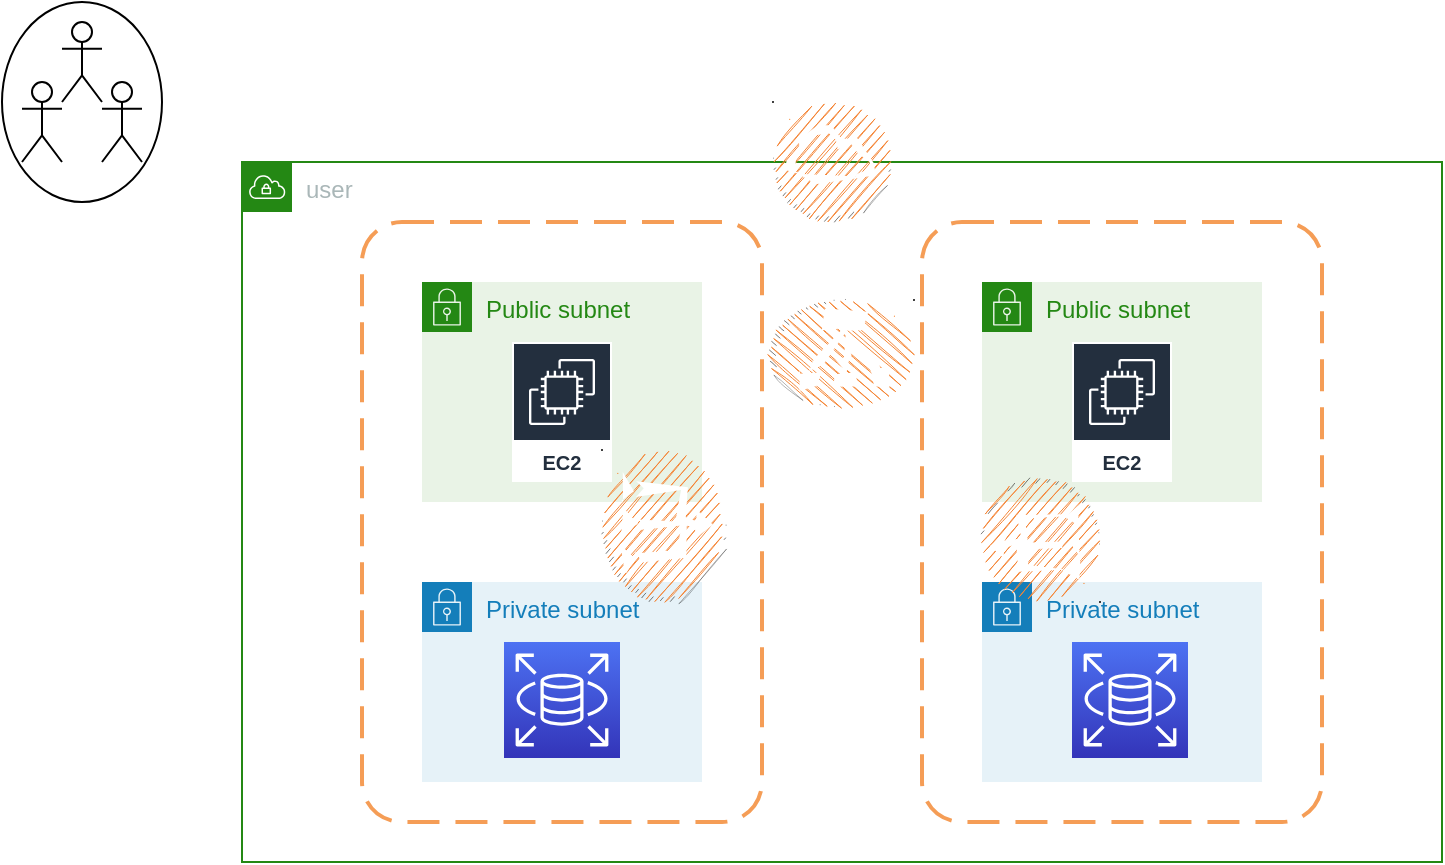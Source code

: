 <mxfile version="14.7.3" type="github">
  <diagram id="J7n76ALA4mjgayzZA591" name="Page-1">
    <mxGraphModel dx="2182" dy="576" grid="1" gridSize="10" guides="1" tooltips="1" connect="1" arrows="1" fold="1" page="1" pageScale="1" pageWidth="850" pageHeight="1100" math="0" shadow="0">
      <root>
        <mxCell id="0" />
        <mxCell id="1" parent="0" />
        <mxCell id="5e4T0RW5PceNcQrl8OtT-1" value="user&lt;br&gt;" style="points=[[0,0],[0.25,0],[0.5,0],[0.75,0],[1,0],[1,0.25],[1,0.5],[1,0.75],[1,1],[0.75,1],[0.5,1],[0.25,1],[0,1],[0,0.75],[0,0.5],[0,0.25]];outlineConnect=0;gradientColor=none;html=1;whiteSpace=wrap;fontSize=12;fontStyle=0;shape=mxgraph.aws4.group;grIcon=mxgraph.aws4.group_vpc;strokeColor=#248814;fillColor=none;verticalAlign=top;align=left;spacingLeft=30;fontColor=#AAB7B8;dashed=0;" parent="1" vertex="1">
          <mxGeometry x="110" y="120" width="600" height="350" as="geometry" />
        </mxCell>
        <mxCell id="5e4T0RW5PceNcQrl8OtT-30" value="" style="ellipse;whiteSpace=wrap;html=1;" parent="1" vertex="1">
          <mxGeometry x="-10" y="40" width="80" height="100" as="geometry" />
        </mxCell>
        <mxCell id="O0FWr3Q6hlkiJW6gRVoH-1" value="" style="rounded=1;arcSize=10;dashed=1;strokeColor=#F59D56;fillColor=none;gradientColor=none;dashPattern=8 4;strokeWidth=2;" parent="1" vertex="1">
          <mxGeometry x="170" y="150" width="200" height="300" as="geometry" />
        </mxCell>
        <mxCell id="O0FWr3Q6hlkiJW6gRVoH-2" value="" style="rounded=1;arcSize=10;dashed=1;strokeColor=#F59D56;fillColor=none;gradientColor=none;dashPattern=8 4;strokeWidth=2;" parent="1" vertex="1">
          <mxGeometry x="450" y="150" width="200" height="300" as="geometry" />
        </mxCell>
        <mxCell id="O0FWr3Q6hlkiJW6gRVoH-8" value="Public subnet" style="points=[[0,0],[0.25,0],[0.5,0],[0.75,0],[1,0],[1,0.25],[1,0.5],[1,0.75],[1,1],[0.75,1],[0.5,1],[0.25,1],[0,1],[0,0.75],[0,0.5],[0,0.25]];outlineConnect=0;gradientColor=none;html=1;whiteSpace=wrap;fontSize=12;fontStyle=0;shape=mxgraph.aws4.group;grIcon=mxgraph.aws4.group_security_group;grStroke=0;strokeColor=#248814;fillColor=#E9F3E6;verticalAlign=top;align=left;spacingLeft=30;fontColor=#248814;dashed=0;" parent="1" vertex="1">
          <mxGeometry x="200" y="180" width="140" height="110" as="geometry" />
        </mxCell>
        <mxCell id="O0FWr3Q6hlkiJW6gRVoH-10" value="Private subnet" style="points=[[0,0],[0.25,0],[0.5,0],[0.75,0],[1,0],[1,0.25],[1,0.5],[1,0.75],[1,1],[0.75,1],[0.5,1],[0.25,1],[0,1],[0,0.75],[0,0.5],[0,0.25]];outlineConnect=0;gradientColor=none;html=1;whiteSpace=wrap;fontSize=12;fontStyle=0;shape=mxgraph.aws4.group;grIcon=mxgraph.aws4.group_security_group;grStroke=0;strokeColor=#147EBA;fillColor=#E6F2F8;verticalAlign=top;align=left;spacingLeft=30;fontColor=#147EBA;dashed=0;" parent="1" vertex="1">
          <mxGeometry x="200" y="330" width="140" height="100" as="geometry" />
        </mxCell>
        <mxCell id="O0FWr3Q6hlkiJW6gRVoH-15" value="Private subnet" style="points=[[0,0],[0.25,0],[0.5,0],[0.75,0],[1,0],[1,0.25],[1,0.5],[1,0.75],[1,1],[0.75,1],[0.5,1],[0.25,1],[0,1],[0,0.75],[0,0.5],[0,0.25]];outlineConnect=0;gradientColor=none;html=1;whiteSpace=wrap;fontSize=12;fontStyle=0;shape=mxgraph.aws4.group;grIcon=mxgraph.aws4.group_security_group;grStroke=0;strokeColor=#147EBA;fillColor=#E6F2F8;verticalAlign=top;align=left;spacingLeft=30;fontColor=#147EBA;dashed=0;" parent="1" vertex="1">
          <mxGeometry x="480" y="330" width="140" height="100" as="geometry" />
        </mxCell>
        <mxCell id="O0FWr3Q6hlkiJW6gRVoH-21" value="&lt;br&gt;EC2" style="outlineConnect=0;fontColor=#232F3E;gradientColor=none;strokeColor=#ffffff;fillColor=#232F3E;dashed=0;verticalLabelPosition=middle;verticalAlign=bottom;align=center;html=1;whiteSpace=wrap;fontSize=10;fontStyle=1;spacing=3;shape=mxgraph.aws4.productIcon;prIcon=mxgraph.aws4.ec2;" parent="1" vertex="1">
          <mxGeometry x="245" y="210" width="50" height="70" as="geometry" />
        </mxCell>
        <mxCell id="__GgevI9h3PinIn9Qw_e-1" value="Public subnet" style="points=[[0,0],[0.25,0],[0.5,0],[0.75,0],[1,0],[1,0.25],[1,0.5],[1,0.75],[1,1],[0.75,1],[0.5,1],[0.25,1],[0,1],[0,0.75],[0,0.5],[0,0.25]];outlineConnect=0;gradientColor=none;html=1;whiteSpace=wrap;fontSize=12;fontStyle=0;shape=mxgraph.aws4.group;grIcon=mxgraph.aws4.group_security_group;grStroke=0;strokeColor=#248814;fillColor=#E9F3E6;verticalAlign=top;align=left;spacingLeft=30;fontColor=#248814;dashed=0;" parent="1" vertex="1">
          <mxGeometry x="480" y="180" width="140" height="110" as="geometry" />
        </mxCell>
        <mxCell id="__GgevI9h3PinIn9Qw_e-2" value="&lt;br&gt;EC2" style="outlineConnect=0;fontColor=#232F3E;gradientColor=none;strokeColor=#ffffff;fillColor=#232F3E;dashed=0;verticalLabelPosition=middle;verticalAlign=bottom;align=center;html=1;whiteSpace=wrap;fontSize=10;fontStyle=1;spacing=3;shape=mxgraph.aws4.productIcon;prIcon=mxgraph.aws4.ec2;sketch=0;" parent="1" vertex="1">
          <mxGeometry x="525" y="210" width="50" height="70" as="geometry" />
        </mxCell>
        <mxCell id="__GgevI9h3PinIn9Qw_e-3" value="" style="points=[[0,0,0],[0.25,0,0],[0.5,0,0],[0.75,0,0],[1,0,0],[0,1,0],[0.25,1,0],[0.5,1,0],[0.75,1,0],[1,1,0],[0,0.25,0],[0,0.5,0],[0,0.75,0],[1,0.25,0],[1,0.5,0],[1,0.75,0]];outlineConnect=0;fontColor=#232F3E;gradientColor=#4D72F3;gradientDirection=north;fillColor=#3334B9;strokeColor=#ffffff;dashed=0;verticalLabelPosition=bottom;verticalAlign=top;align=center;html=1;fontSize=12;fontStyle=0;aspect=fixed;shape=mxgraph.aws4.resourceIcon;resIcon=mxgraph.aws4.rds;" parent="1" vertex="1">
          <mxGeometry x="241" y="360" width="58" height="58" as="geometry" />
        </mxCell>
        <mxCell id="__GgevI9h3PinIn9Qw_e-4" value="" style="points=[[0,0,0],[0.25,0,0],[0.5,0,0],[0.75,0,0],[1,0,0],[0,1,0],[0.25,1,0],[0.5,1,0],[0.75,1,0],[1,1,0],[0,0.25,0],[0,0.5,0],[0,0.75,0],[1,0.25,0],[1,0.5,0],[1,0.75,0]];outlineConnect=0;fontColor=#232F3E;gradientColor=#4D72F3;gradientDirection=north;fillColor=#3334B9;strokeColor=#ffffff;dashed=0;verticalLabelPosition=bottom;verticalAlign=top;align=center;html=1;fontSize=12;fontStyle=0;aspect=fixed;shape=mxgraph.aws4.resourceIcon;resIcon=mxgraph.aws4.rds;" parent="1" vertex="1">
          <mxGeometry x="525" y="360" width="58" height="58" as="geometry" />
        </mxCell>
        <mxCell id="__GgevI9h3PinIn9Qw_e-5" value="" style="outlineConnect=0;dashed=0;verticalLabelPosition=bottom;verticalAlign=top;align=center;html=1;shape=mxgraph.aws3.vpc_nat_gateway;fillColor=#F58536;gradientColor=none;sketch=1;" parent="1" vertex="1">
          <mxGeometry x="290" y="264" width="60" height="76" as="geometry" />
        </mxCell>
        <mxCell id="__GgevI9h3PinIn9Qw_e-6" value="" style="outlineConnect=0;dashed=0;verticalLabelPosition=bottom;verticalAlign=top;align=center;html=1;shape=mxgraph.aws3.vpc_nat_gateway;fillColor=#F58536;gradientColor=none;rotation=-180;sketch=1;" parent="1" vertex="1">
          <mxGeometry x="480" y="278" width="59" height="62" as="geometry" />
        </mxCell>
        <mxCell id="__GgevI9h3PinIn9Qw_e-9" value="" style="outlineConnect=0;dashed=0;verticalLabelPosition=bottom;verticalAlign=top;align=center;html=1;shape=mxgraph.aws3.internet_gateway;fillColor=#F58536;gradientColor=none;sketch=1;" parent="1" vertex="1">
          <mxGeometry x="375.5" y="90" width="59" height="60" as="geometry" />
        </mxCell>
        <mxCell id="__GgevI9h3PinIn9Qw_e-10" value="" style="outlineConnect=0;dashed=0;verticalLabelPosition=bottom;verticalAlign=top;align=center;html=1;shape=mxgraph.aws3.classic_load_balancer;fillColor=#F58534;gradientColor=none;rotation=90;shadow=0;sketch=1;" parent="1" vertex="1">
          <mxGeometry x="383" y="180" width="54" height="72" as="geometry" />
        </mxCell>
        <mxCell id="5e4T0RW5PceNcQrl8OtT-19" value="" style="shape=umlActor;verticalLabelPosition=bottom;verticalAlign=top;html=1;outlineConnect=0;" parent="1" vertex="1">
          <mxGeometry x="20" y="50" width="20" height="40" as="geometry" />
        </mxCell>
        <mxCell id="5e4T0RW5PceNcQrl8OtT-28" value="" style="shape=umlActor;verticalLabelPosition=bottom;verticalAlign=top;html=1;outlineConnect=0;" parent="1" vertex="1">
          <mxGeometry y="80" width="20" height="40" as="geometry" />
        </mxCell>
        <mxCell id="5e4T0RW5PceNcQrl8OtT-29" value="" style="shape=umlActor;verticalLabelPosition=bottom;verticalAlign=top;html=1;outlineConnect=0;" parent="1" vertex="1">
          <mxGeometry x="40" y="80" width="20" height="40" as="geometry" />
        </mxCell>
      </root>
    </mxGraphModel>
  </diagram>
</mxfile>
